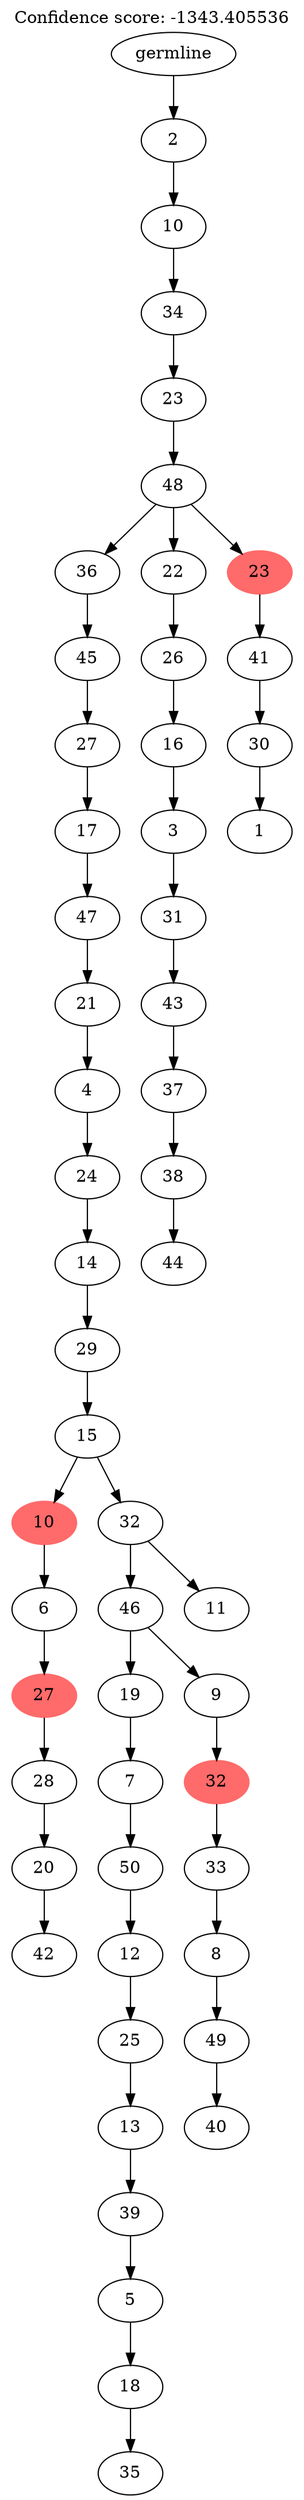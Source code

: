 digraph g {
	"53" -> "54";
	"54" [label="42"];
	"52" -> "53";
	"53" [label="20"];
	"51" -> "52";
	"52" [label="28"];
	"50" -> "51";
	"51" [color=indianred1, style=filled, label="27"];
	"49" -> "50";
	"50" [label="6"];
	"47" -> "48";
	"48" [label="35"];
	"46" -> "47";
	"47" [label="18"];
	"45" -> "46";
	"46" [label="5"];
	"44" -> "45";
	"45" [label="39"];
	"43" -> "44";
	"44" [label="13"];
	"42" -> "43";
	"43" [label="25"];
	"41" -> "42";
	"42" [label="12"];
	"40" -> "41";
	"41" [label="50"];
	"39" -> "40";
	"40" [label="7"];
	"37" -> "38";
	"38" [label="40"];
	"36" -> "37";
	"37" [label="49"];
	"35" -> "36";
	"36" [label="8"];
	"34" -> "35";
	"35" [label="33"];
	"33" -> "34";
	"34" [color=indianred1, style=filled, label="32"];
	"32" -> "33";
	"33" [label="9"];
	"32" -> "39";
	"39" [label="19"];
	"30" -> "31";
	"31" [label="11"];
	"30" -> "32";
	"32" [label="46"];
	"29" -> "30";
	"30" [label="32"];
	"29" -> "49";
	"49" [color=indianred1, style=filled, label="10"];
	"28" -> "29";
	"29" [label="15"];
	"27" -> "28";
	"28" [label="29"];
	"26" -> "27";
	"27" [label="14"];
	"25" -> "26";
	"26" [label="24"];
	"24" -> "25";
	"25" [label="4"];
	"23" -> "24";
	"24" [label="21"];
	"22" -> "23";
	"23" [label="47"];
	"21" -> "22";
	"22" [label="17"];
	"20" -> "21";
	"21" [label="27"];
	"19" -> "20";
	"20" [label="45"];
	"17" -> "18";
	"18" [label="44"];
	"16" -> "17";
	"17" [label="38"];
	"15" -> "16";
	"16" [label="37"];
	"14" -> "15";
	"15" [label="43"];
	"13" -> "14";
	"14" [label="31"];
	"12" -> "13";
	"13" [label="3"];
	"11" -> "12";
	"12" [label="16"];
	"10" -> "11";
	"11" [label="26"];
	"8" -> "9";
	"9" [label="1"];
	"7" -> "8";
	"8" [label="30"];
	"6" -> "7";
	"7" [label="41"];
	"5" -> "6";
	"6" [color=indianred1, style=filled, label="23"];
	"5" -> "10";
	"10" [label="22"];
	"5" -> "19";
	"19" [label="36"];
	"4" -> "5";
	"5" [label="48"];
	"3" -> "4";
	"4" [label="23"];
	"2" -> "3";
	"3" [label="34"];
	"1" -> "2";
	"2" [label="10"];
	"0" -> "1";
	"1" [label="2"];
	"0" [label="germline"];
	labelloc="t";
	label="Confidence score: -1343.405536";
}
